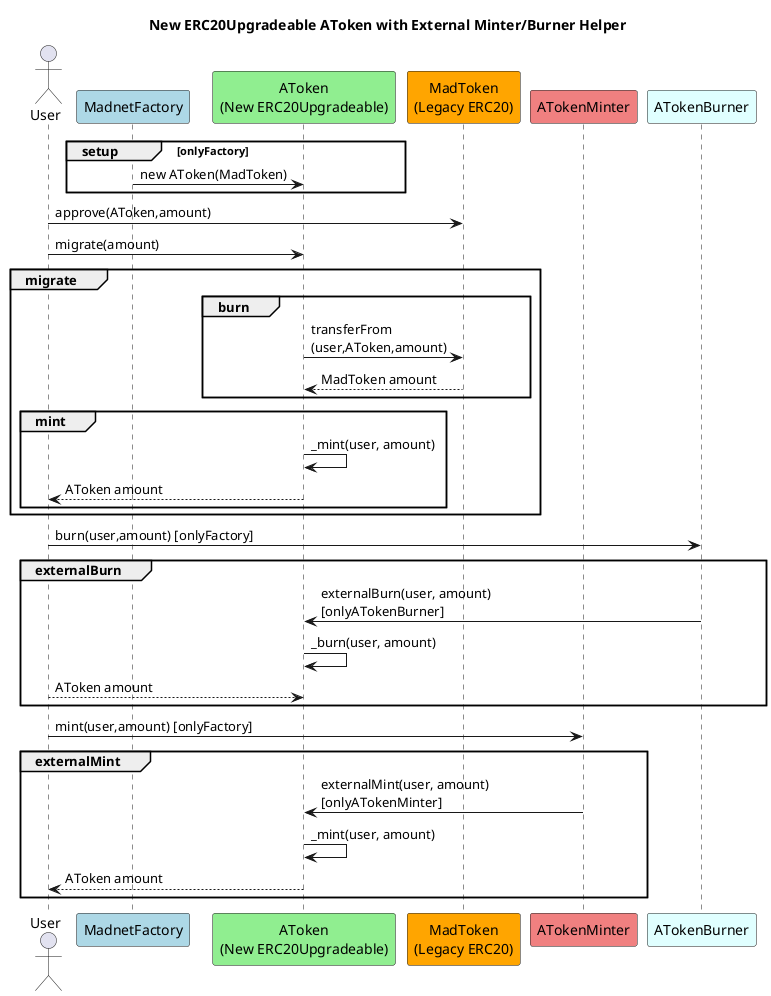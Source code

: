 @startuml name
Actor User
Participant "MadnetFactory" as MadnetFactory #LightBlue
Participant "AToken\n(New ERC20Upgradeable)" as AToken #LightGreen
Participant "MadToken\n(Legacy ERC20)" as MadToken #Orange
Participant "ATokenMinter" as ATokenMinter #LightCoral
Participant "ATokenBurner" as ATokenBurner #LightCyan
title New ERC20Upgradeable AToken with External Minter/Burner Helper

group setup    [onlyFactory]
    MadnetFactory -> AToken : new AToken(MadToken)
end
User -> MadToken : approve(AToken,amount)
User -> AToken : migrate(amount)
group migrate
    group burn       
        AToken -> MadToken : transferFrom\n(user,AToken,amount)
        MadToken --> AToken: MadToken amount
    end
    group mint        
        AToken -> AToken : _mint(user, amount)
        AToken --> User: AToken amount
    end
end
User -> ATokenBurner : burn(user,amount) [onlyFactory]
group externalBurn       
    ATokenBurner -> AToken : externalBurn(user, amount)\n[onlyATokenBurner]
    AToken -> AToken : _burn(user, amount)  
    User --> AToken: AToken amount
end
User -> ATokenMinter : mint(user,amount) [onlyFactory]
group externalMint        
    ATokenMinter -> AToken : externalMint(user, amount)\n[onlyATokenMinter]
    AToken -> AToken : _mint(user, amount) 
    AToken --> User: AToken amount
end
@enduml


